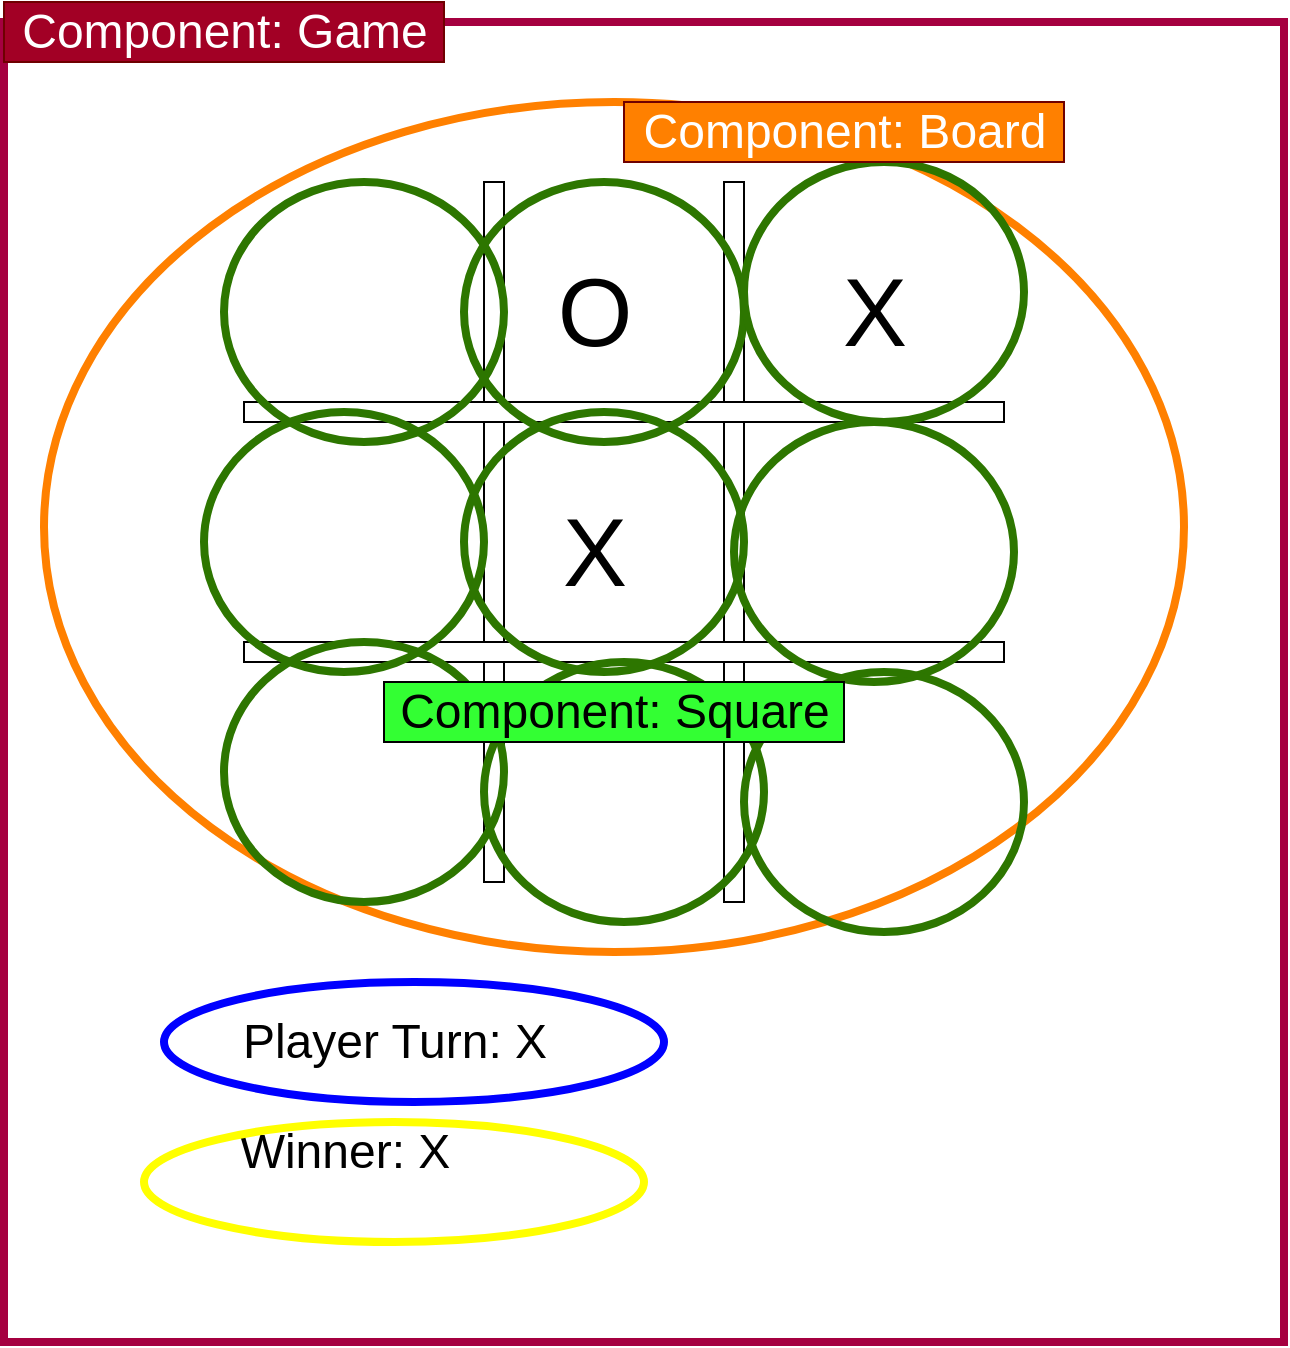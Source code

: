 <mxfile>
    <diagram id="FtccwwIwbRN8gL_Jw7Be" name="Page-1">
        <mxGraphModel dx="1555" dy="1067" grid="1" gridSize="10" guides="1" tooltips="1" connect="1" arrows="1" fold="1" page="1" pageScale="1" pageWidth="827" pageHeight="1169" math="0" shadow="0">
            <root>
                <mxCell id="0"/>
                <mxCell id="1" parent="0"/>
                <mxCell id="27" value="" style="whiteSpace=wrap;html=1;fontSize=24;fontColor=#ffffff;strokeColor=#A50040;strokeWidth=4;fillColor=none;" vertex="1" parent="1">
                    <mxGeometry x="-100" y="20" width="640" height="660" as="geometry"/>
                </mxCell>
                <mxCell id="21" value="" style="ellipse;whiteSpace=wrap;html=1;fontSize=24;fillColor=none;fontColor=#ffffff;strokeColor=#FF8000;strokeWidth=4;" vertex="1" parent="1">
                    <mxGeometry x="-80" y="60" width="570" height="425" as="geometry"/>
                </mxCell>
                <mxCell id="2" value="" style="whiteSpace=wrap;html=1;" vertex="1" parent="1">
                    <mxGeometry x="140" y="100" width="10" height="350" as="geometry"/>
                </mxCell>
                <mxCell id="3" value="" style="whiteSpace=wrap;html=1;" vertex="1" parent="1">
                    <mxGeometry x="260" y="100" width="10" height="360" as="geometry"/>
                </mxCell>
                <mxCell id="4" value="" style="whiteSpace=wrap;html=1;" vertex="1" parent="1">
                    <mxGeometry x="20" y="210" width="380" height="10" as="geometry"/>
                </mxCell>
                <mxCell id="5" value="" style="whiteSpace=wrap;html=1;" vertex="1" parent="1">
                    <mxGeometry x="20" y="330" width="380" height="10" as="geometry"/>
                </mxCell>
                <mxCell id="6" value="&lt;font style=&quot;font-size: 48px&quot;&gt;X&lt;/font&gt;" style="text;html=1;resizable=0;autosize=1;align=center;verticalAlign=middle;points=[];fillColor=none;strokeColor=none;rounded=0;" vertex="1" parent="1">
                    <mxGeometry x="310" y="150" width="50" height="30" as="geometry"/>
                </mxCell>
                <mxCell id="7" value="&lt;font style=&quot;font-size: 48px&quot;&gt;O&lt;/font&gt;" style="text;html=1;resizable=0;autosize=1;align=center;verticalAlign=middle;points=[];fillColor=none;strokeColor=none;rounded=0;" vertex="1" parent="1">
                    <mxGeometry x="170" y="150" width="50" height="30" as="geometry"/>
                </mxCell>
                <mxCell id="8" value="&lt;font style=&quot;font-size: 48px&quot;&gt;X&lt;/font&gt;" style="text;html=1;resizable=0;autosize=1;align=center;verticalAlign=middle;points=[];fillColor=none;strokeColor=none;rounded=0;" vertex="1" parent="1">
                    <mxGeometry x="170" y="270" width="50" height="30" as="geometry"/>
                </mxCell>
                <mxCell id="9" value="Player Turn: X" style="text;html=1;resizable=0;autosize=1;align=center;verticalAlign=middle;points=[];fillColor=none;strokeColor=none;rounded=0;fontSize=24;" vertex="1" parent="1">
                    <mxGeometry x="10" y="515" width="170" height="30" as="geometry"/>
                </mxCell>
                <mxCell id="10" value="Winner: X" style="text;html=1;resizable=0;autosize=1;align=center;verticalAlign=middle;points=[];fillColor=none;strokeColor=none;rounded=0;fontSize=24;" vertex="1" parent="1">
                    <mxGeometry x="10" y="570" width="120" height="30" as="geometry"/>
                </mxCell>
                <mxCell id="11" value="" style="ellipse;whiteSpace=wrap;html=1;fontSize=24;fillColor=none;fontColor=#ffffff;strokeColor=#2D7600;strokeWidth=4;" vertex="1" parent="1">
                    <mxGeometry x="10" y="100" width="140" height="130" as="geometry"/>
                </mxCell>
                <mxCell id="12" value="" style="ellipse;whiteSpace=wrap;html=1;fontSize=24;fillColor=none;fontColor=#ffffff;strokeColor=#2D7600;strokeWidth=4;" vertex="1" parent="1">
                    <mxGeometry x="130" y="100" width="140" height="130" as="geometry"/>
                </mxCell>
                <mxCell id="13" value="" style="ellipse;whiteSpace=wrap;html=1;fontSize=24;fillColor=none;fontColor=#ffffff;strokeColor=#2D7600;strokeWidth=4;" vertex="1" parent="1">
                    <mxGeometry x="270" y="90" width="140" height="130" as="geometry"/>
                </mxCell>
                <mxCell id="14" value="" style="ellipse;whiteSpace=wrap;html=1;fontSize=24;fillColor=none;fontColor=#ffffff;strokeColor=#2D7600;strokeWidth=4;" vertex="1" parent="1">
                    <mxGeometry x="265" y="220" width="140" height="130" as="geometry"/>
                </mxCell>
                <mxCell id="15" value="" style="ellipse;whiteSpace=wrap;html=1;fontSize=24;fillColor=none;fontColor=#ffffff;strokeColor=#2D7600;strokeWidth=4;" vertex="1" parent="1">
                    <mxGeometry x="130" y="215" width="140" height="130" as="geometry"/>
                </mxCell>
                <mxCell id="16" value="" style="ellipse;whiteSpace=wrap;html=1;fontSize=24;fillColor=none;fontColor=#ffffff;strokeColor=#2D7600;strokeWidth=4;" vertex="1" parent="1">
                    <mxGeometry y="215" width="140" height="130" as="geometry"/>
                </mxCell>
                <mxCell id="18" value="" style="ellipse;whiteSpace=wrap;html=1;fontSize=24;fillColor=none;fontColor=#ffffff;strokeColor=#2D7600;strokeWidth=4;" vertex="1" parent="1">
                    <mxGeometry x="10" y="330" width="140" height="130" as="geometry"/>
                </mxCell>
                <mxCell id="19" value="" style="ellipse;whiteSpace=wrap;html=1;fontSize=24;fillColor=none;fontColor=#ffffff;strokeColor=#2D7600;strokeWidth=4;" vertex="1" parent="1">
                    <mxGeometry x="140" y="340" width="140" height="130" as="geometry"/>
                </mxCell>
                <mxCell id="20" value="" style="ellipse;whiteSpace=wrap;html=1;fontSize=24;fillColor=none;fontColor=#ffffff;strokeColor=#2D7600;strokeWidth=4;" vertex="1" parent="1">
                    <mxGeometry x="270" y="345" width="140" height="130" as="geometry"/>
                </mxCell>
                <mxCell id="22" value="" style="ellipse;whiteSpace=wrap;html=1;fontSize=24;fillColor=none;fontColor=#ffffff;strokeColor=#0000FF;strokeWidth=4;" vertex="1" parent="1">
                    <mxGeometry x="-20" y="500" width="250" height="60" as="geometry"/>
                </mxCell>
                <mxCell id="23" value="" style="ellipse;whiteSpace=wrap;html=1;fontSize=24;fillColor=none;fontColor=#ffffff;strokeColor=#FFFF00;strokeWidth=4;" vertex="1" parent="1">
                    <mxGeometry x="-30" y="570" width="250" height="60" as="geometry"/>
                </mxCell>
                <mxCell id="30" value="Component: Game" style="text;html=1;resizable=0;autosize=1;align=center;verticalAlign=middle;points=[];fillColor=#a20025;strokeColor=#6F0000;rounded=0;fontSize=24;fontColor=#ffffff;" vertex="1" parent="1">
                    <mxGeometry x="-100" y="10" width="220" height="30" as="geometry"/>
                </mxCell>
                <mxCell id="31" value="Component: Board" style="text;html=1;resizable=0;autosize=1;align=center;verticalAlign=middle;points=[];fillColor=#FF8000;strokeColor=#6F0000;rounded=0;fontSize=24;fontColor=#ffffff;" vertex="1" parent="1">
                    <mxGeometry x="210" y="60" width="220" height="30" as="geometry"/>
                </mxCell>
                <mxCell id="32" value="Component: Square" style="text;html=1;resizable=0;autosize=1;align=center;verticalAlign=middle;points=[];fillColor=#33FF33;strokeColor=#000000;rounded=0;fontSize=24;fontColor=#000000;" vertex="1" parent="1">
                    <mxGeometry x="90" y="350" width="230" height="30" as="geometry"/>
                </mxCell>
            </root>
        </mxGraphModel>
    </diagram>
</mxfile>